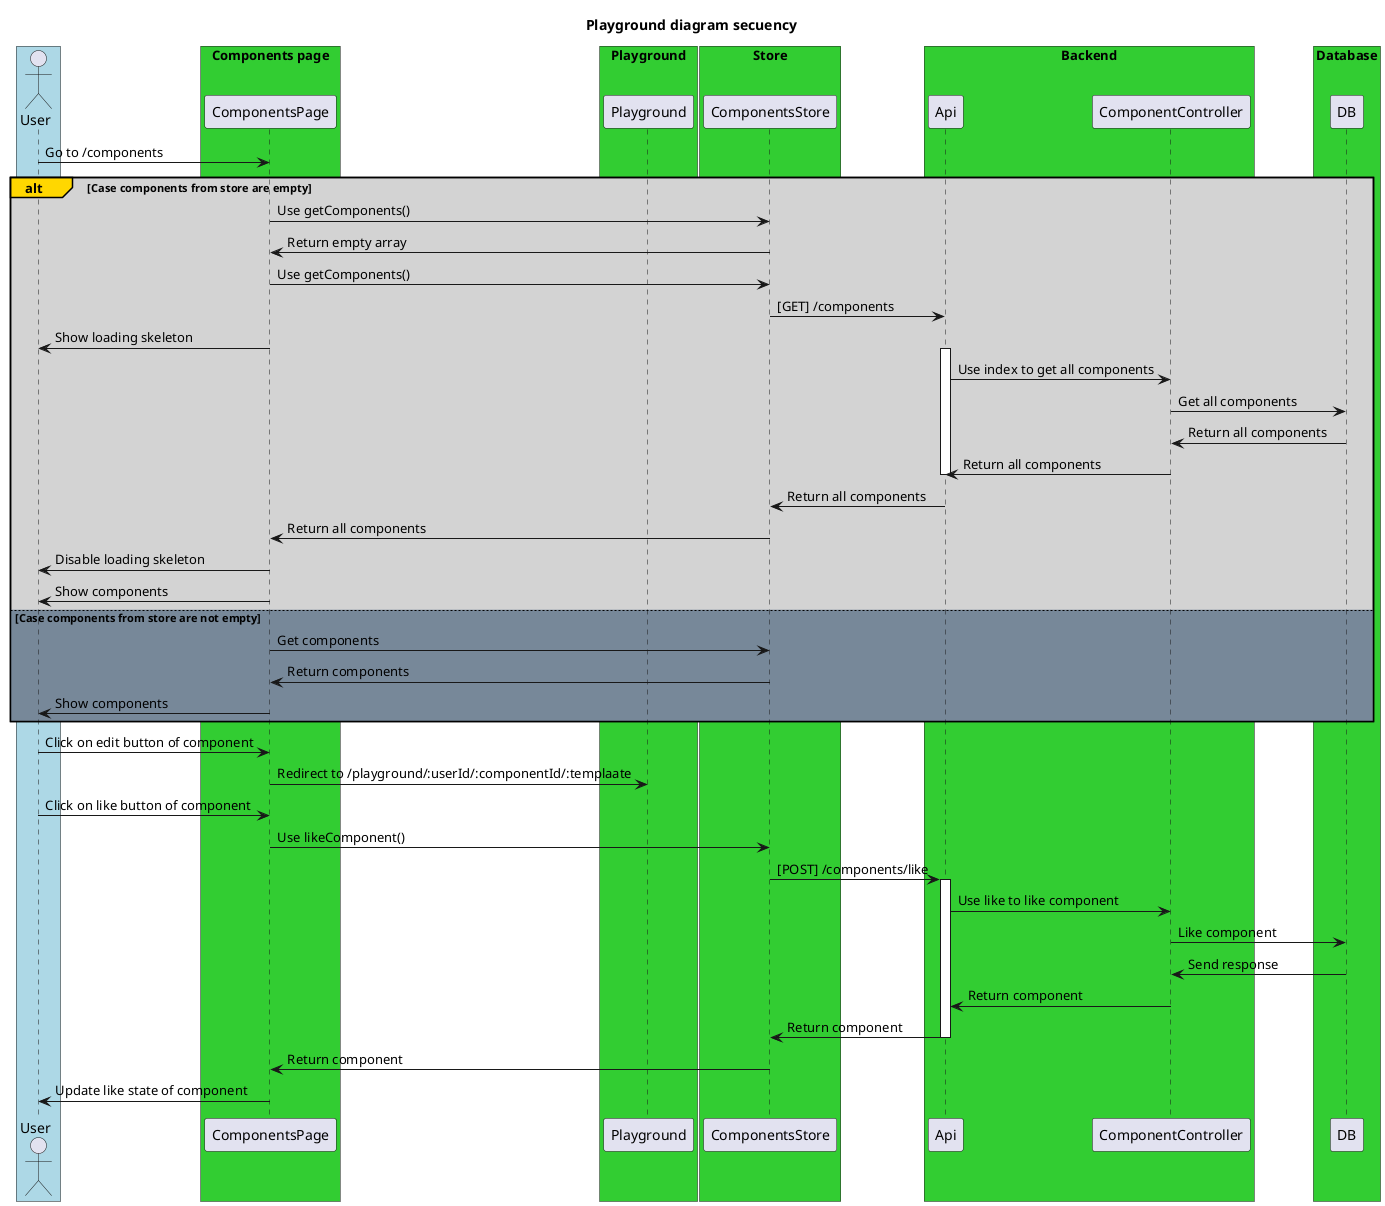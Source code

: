 @startuml
title Playground diagram secuency
box #LightBlue
actor User
end box

box "Components page" #LimeGreen
participant ComponentsPage
end box

box "Playground" #LimeGreen
participant Playground
end box

box "Store" #LimeGreen
participant ComponentsStore
end box

box "Backend" #LimeGreen
participant Api
participant ComponentController
end box


box "Database" #LimeGreen
participant DB
end box

User -> ComponentsPage : Go to /components
alt#Gold #LightGray Case components from store are empty
ComponentsPage -> ComponentsStore : Use getComponents()
ComponentsStore -> ComponentsPage : Return empty array
ComponentsPage -> ComponentsStore: Use getComponents()
ComponentsStore -> Api : [GET] /components
ComponentsPage -> User: Show loading skeleton
activate Api
Api -> ComponentController: Use index to get all components
ComponentController -> DB: Get all components
DB -> ComponentController: Return all components
ComponentController -> Api: Return all components
deactivate Api
Api -> ComponentsStore: Return all components
ComponentsStore -> ComponentsPage: Return all components
ComponentsPage -> User: Disable loading skeleton
ComponentsPage -> User: Show components
else #LightSlateGray Case components from store are not empty
ComponentsPage -> ComponentsStore: Get components
ComponentsStore -> ComponentsPage: Return components
ComponentsPage -> User: Show components
end alt

User -> ComponentsPage : Click on edit button of component
ComponentsPage -> Playground : Redirect to /playground/:userId/:componentId/:templaate

User -> ComponentsPage : Click on like button of component
ComponentsPage -> ComponentsStore : Use likeComponent()
ComponentsStore -> Api : [POST] /components/like
activate Api
Api -> ComponentController : Use like to like component
ComponentController -> DB : Like component
DB -> ComponentController : Send response
ComponentController -> Api : Return component
Api -> ComponentsStore : Return component
deactivate Api
ComponentsStore -> ComponentsPage : Return component
ComponentsPage -> User : Update like state of component

@enduml